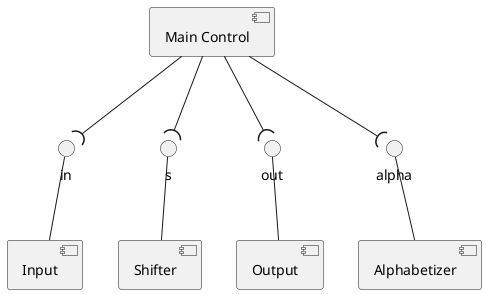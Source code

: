 @startuml 

[Main Control] as Control
[Input] as Input
[Shifter] as Shifter
[Alphabetizer] as Alphabetizer
[Output] as Output

Control --( in
in -- Input
Control --( s
s -- Shifter
Control --( out
out -- Output
Control --( alpha
alpha -- Alphabetizer

@enduml